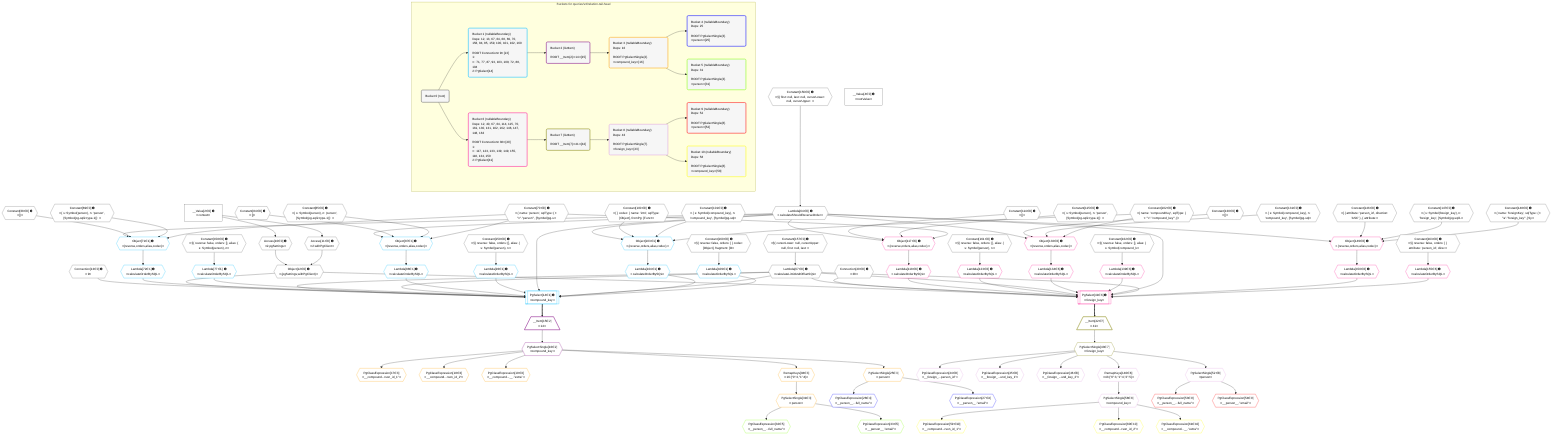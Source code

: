 %%{init: {'themeVariables': { 'fontSize': '12px'}}}%%
graph TD
    classDef path fill:#eee,stroke:#000,color:#000
    classDef plan fill:#fff,stroke-width:1px,color:#000
    classDef itemplan fill:#fff,stroke-width:2px,color:#000
    classDef unbatchedplan fill:#dff,stroke-width:1px,color:#000
    classDef sideeffectplan fill:#fcc,stroke-width:2px,color:#000
    classDef bucket fill:#f6f6f6,color:#000,stroke-width:2px,text-align:left


    %% plan dependencies
    Object12{{"Object[12∈0] ➊<br />ᐸ{pgSettings,withPgClient}ᐳ"}}:::plan
    Access10{{"Access[10∈0] ➊<br />ᐸ2.pgSettingsᐳ"}}:::plan
    Access11{{"Access[11∈0] ➊<br />ᐸ2.withPgClientᐳ"}}:::plan
    Access10 & Access11 --> Object12
    __Value2["__Value[2∈0] ➊<br />ᐸcontextᐳ"]:::plan
    __Value2 --> Access10
    __Value2 --> Access11
    Lambda64{{"Lambda[64∈0] ➊<br />ᐸcalculateShouldReverseOrderᐳ"}}:::plan
    Constant156{{"Constant[156∈0] ➊<br />ᐸ§{ first: null, last: null, cursorLower: null, cursorUpper: ᐳ"}}:::plan
    Constant156 --> Lambda64
    Lambda67{{"Lambda[67∈0] ➊<br />ᐸcalculateLimitAndOffsetSQLᐳ"}}:::plan
    Constant157{{"Constant[157∈0] ➊<br />ᐸ§{ cursorLower: null, cursorUpper: null, first: null, last: ᐳ"}}:::plan
    Constant157 --> Lambda67
    __Value4["__Value[4∈0] ➊<br />ᐸrootValueᐳ"]:::plan
    Connection13{{"Connection[13∈0] ➊<br />ᐸ9ᐳ"}}:::plan
    Connection40{{"Connection[40∈0] ➊<br />ᐸ38ᐳ"}}:::plan
    Constant68{{"Constant[68∈0] ➊<br />ᐸ[]ᐳ"}}:::plan
    Constant69{{"Constant[69∈0] ➊<br />ᐸ{ s: Symbol(person), n: 'person', [Symbol(pg-sql2-type-1)]: ᐳ"}}:::plan
    Constant70{{"Constant[70∈0] ➊<br />ᐸ{ name: 'person', sqlType: { t: '”c”.”person”', [Symbol(pg-sᐳ"}}:::plan
    Constant84{{"Constant[84∈0] ➊<br />ᐸ[]ᐳ"}}:::plan
    Constant85{{"Constant[85∈0] ➊<br />ᐸ{ s: Symbol(person), n: 'person', [Symbol(pg-sql2-type-1)]: ᐳ"}}:::plan
    Constant100{{"Constant[100∈0] ➊<br />ᐸ[ { codec: { name: 'int4', sqlType: [Object], fromPg: [Functᐳ"}}:::plan
    Constant101{{"Constant[101∈0] ➊<br />ᐸ{ s: Symbol(compound_key), n: 'compound_key', [Symbol(pg-sqlᐳ"}}:::plan
    Constant102{{"Constant[102∈0] ➊<br />ᐸ{ name: 'compoundKey', sqlType: { t: '”c”.”compound_key”', [ᐳ"}}:::plan
    Constant114{{"Constant[114∈0] ➊<br />ᐸ[]ᐳ"}}:::plan
    Constant115{{"Constant[115∈0] ➊<br />ᐸ{ s: Symbol(person), n: 'person', [Symbol(pg-sql2-type-1)]: ᐳ"}}:::plan
    Constant130{{"Constant[130∈0] ➊<br />ᐸ[]ᐳ"}}:::plan
    Constant131{{"Constant[131∈0] ➊<br />ᐸ{ s: Symbol(compound_key), n: 'compound_key', [Symbol(pg-sqlᐳ"}}:::plan
    Constant146{{"Constant[146∈0] ➊<br />ᐸ[ { attribute: 'person_id', direction: 'ASC' }, { attribute:ᐳ"}}:::plan
    Constant147{{"Constant[147∈0] ➊<br />ᐸ{ s: Symbol(foreign_key), n: 'foreign_key', [Symbol(pg-sql2-ᐳ"}}:::plan
    Constant148{{"Constant[148∈0] ➊<br />ᐸ{ name: 'foreignKey', sqlType: { t: '”a”.”foreign_key”', [Syᐳ"}}:::plan
    Constant158{{"Constant[158∈0] ➊<br />ᐸ§{ reverse: false, orders: [], alias: { s: Symbol(person), nᐳ"}}:::plan
    Constant159{{"Constant[159∈0] ➊<br />ᐸ§{ reverse: false, orders: [], alias: { s: Symbol(person), nᐳ"}}:::plan
    Constant160{{"Constant[160∈0] ➊<br />ᐸ§{ reverse: false, orders: [ { codec: [Object], fragment: [Oᐳ"}}:::plan
    Constant161{{"Constant[161∈0] ➊<br />ᐸ§{ reverse: false, orders: [], alias: { s: Symbol(person), nᐳ"}}:::plan
    Constant162{{"Constant[162∈0] ➊<br />ᐸ§{ reverse: false, orders: [], alias: { s: Symbol(compound_kᐳ"}}:::plan
    Constant163{{"Constant[163∈0] ➊<br />ᐸ§{ reverse: false, orders: [ { attribute: 'person_id', direcᐳ"}}:::plan
    PgSelect14[["PgSelect[14∈1] ➊<br />ᐸcompound_keyᐳ"]]:::plan
    Lambda72{{"Lambda[72∈1] ➊<br />ᐸcalculateOrderBySQLᐳ"}}:::plan
    Lambda77{{"Lambda[77∈1] ➊<br />ᐸcalculateOrderBySQLᐳ"}}:::plan
    Lambda88{{"Lambda[88∈1] ➊<br />ᐸcalculateOrderBySQLᐳ"}}:::plan
    Lambda93{{"Lambda[93∈1] ➊<br />ᐸcalculateOrderBySQLᐳ"}}:::plan
    Lambda104{{"Lambda[104∈1] ➊<br />ᐸcalculateOrderBySQLᐳ"}}:::plan
    Lambda109{{"Lambda[109∈1] ➊<br />ᐸcalculateOrderBySQLᐳ"}}:::plan
    Object12 & Connection13 & Lambda67 & Lambda72 & Lambda77 & Lambda67 & Lambda88 & Lambda93 & Lambda64 & Lambda67 & Lambda104 & Lambda109 --> PgSelect14
    Object71{{"Object[71∈1] ➊<br />ᐸ{reverse,orders,alias,codec}ᐳ"}}:::plan
    Lambda64 & Constant68 & Constant69 & Constant70 --> Object71
    Object87{{"Object[87∈1] ➊<br />ᐸ{reverse,orders,alias,codec}ᐳ"}}:::plan
    Lambda64 & Constant84 & Constant85 & Constant70 --> Object87
    Object103{{"Object[103∈1] ➊<br />ᐸ{reverse,orders,alias,codec}ᐳ"}}:::plan
    Lambda64 & Constant100 & Constant101 & Constant102 --> Object103
    Object71 --> Lambda72
    Constant158 --> Lambda77
    Object87 --> Lambda88
    Constant159 --> Lambda93
    Object103 --> Lambda104
    Constant160 --> Lambda109
    __Item15[/"__Item[15∈2]<br />ᐸ14ᐳ"\]:::itemplan
    PgSelect14 ==> __Item15
    PgSelectSingle16{{"PgSelectSingle[16∈2]<br />ᐸcompound_keyᐳ"}}:::plan
    __Item15 --> PgSelectSingle16
    PgClassExpression17{{"PgClassExpression[17∈3]<br />ᐸ__compound...rson_id_1”ᐳ"}}:::plan
    PgSelectSingle16 --> PgClassExpression17
    PgClassExpression18{{"PgClassExpression[18∈3]<br />ᐸ__compound...rson_id_2”ᐳ"}}:::plan
    PgSelectSingle16 --> PgClassExpression18
    PgClassExpression19{{"PgClassExpression[19∈3]<br />ᐸ__compound...__.”extra”ᐳ"}}:::plan
    PgSelectSingle16 --> PgClassExpression19
    PgSelectSingle25{{"PgSelectSingle[25∈3]<br />ᐸpersonᐳ"}}:::plan
    PgSelectSingle16 --> PgSelectSingle25
    PgSelectSingle31{{"PgSelectSingle[31∈3]<br />ᐸpersonᐳ"}}:::plan
    RemapKeys94{{"RemapKeys[94∈3]<br />ᐸ16:{”0”:3,”1”:4}ᐳ"}}:::plan
    RemapKeys94 --> PgSelectSingle31
    PgSelectSingle16 --> RemapKeys94
    PgClassExpression26{{"PgClassExpression[26∈4]<br />ᐸ__person__...full_name”ᐳ"}}:::plan
    PgSelectSingle25 --> PgClassExpression26
    PgClassExpression27{{"PgClassExpression[27∈4]<br />ᐸ__person__.”email”ᐳ"}}:::plan
    PgSelectSingle25 --> PgClassExpression27
    PgClassExpression32{{"PgClassExpression[32∈5]<br />ᐸ__person__...full_name”ᐳ"}}:::plan
    PgSelectSingle31 --> PgClassExpression32
    PgClassExpression33{{"PgClassExpression[33∈5]<br />ᐸ__person__.”email”ᐳ"}}:::plan
    PgSelectSingle31 --> PgClassExpression33
    PgSelect41[["PgSelect[41∈6] ➊<br />ᐸforeign_keyᐳ"]]:::plan
    Lambda118{{"Lambda[118∈6] ➊<br />ᐸcalculateOrderBySQLᐳ"}}:::plan
    Lambda123{{"Lambda[123∈6] ➊<br />ᐸcalculateOrderBySQLᐳ"}}:::plan
    Lambda134{{"Lambda[134∈6] ➊<br />ᐸcalculateOrderBySQLᐳ"}}:::plan
    Lambda139{{"Lambda[139∈6] ➊<br />ᐸcalculateOrderBySQLᐳ"}}:::plan
    Lambda150{{"Lambda[150∈6] ➊<br />ᐸcalculateOrderBySQLᐳ"}}:::plan
    Lambda155{{"Lambda[155∈6] ➊<br />ᐸcalculateOrderBySQLᐳ"}}:::plan
    Object12 & Connection40 & Lambda67 & Lambda118 & Lambda123 & Lambda67 & Lambda134 & Lambda139 & Lambda64 & Lambda67 & Lambda150 & Lambda155 --> PgSelect41
    Object117{{"Object[117∈6] ➊<br />ᐸ{reverse,orders,alias,codec}ᐳ"}}:::plan
    Lambda64 & Constant114 & Constant115 & Constant70 --> Object117
    Object133{{"Object[133∈6] ➊<br />ᐸ{reverse,orders,alias,codec}ᐳ"}}:::plan
    Lambda64 & Constant130 & Constant131 & Constant102 --> Object133
    Object149{{"Object[149∈6] ➊<br />ᐸ{reverse,orders,alias,codec}ᐳ"}}:::plan
    Lambda64 & Constant146 & Constant147 & Constant148 --> Object149
    Object117 --> Lambda118
    Constant161 --> Lambda123
    Object133 --> Lambda134
    Constant162 --> Lambda139
    Object149 --> Lambda150
    Constant163 --> Lambda155
    __Item42[/"__Item[42∈7]<br />ᐸ41ᐳ"\]:::itemplan
    PgSelect41 ==> __Item42
    PgSelectSingle43{{"PgSelectSingle[43∈7]<br />ᐸforeign_keyᐳ"}}:::plan
    __Item42 --> PgSelectSingle43
    PgClassExpression44{{"PgClassExpression[44∈8]<br />ᐸ__foreign_...person_id”ᐳ"}}:::plan
    PgSelectSingle43 --> PgClassExpression44
    PgClassExpression45{{"PgClassExpression[45∈8]<br />ᐸ__foreign_...und_key_1”ᐳ"}}:::plan
    PgSelectSingle43 --> PgClassExpression45
    PgClassExpression46{{"PgClassExpression[46∈8]<br />ᐸ__foreign_...und_key_2”ᐳ"}}:::plan
    PgSelectSingle43 --> PgClassExpression46
    PgSelectSingle52{{"PgSelectSingle[52∈8]<br />ᐸpersonᐳ"}}:::plan
    PgSelectSingle43 --> PgSelectSingle52
    PgSelectSingle58{{"PgSelectSingle[58∈8]<br />ᐸcompound_keyᐳ"}}:::plan
    RemapKeys140{{"RemapKeys[140∈8]<br />ᐸ43:{”0”:3,”1”:4,”2”:5}ᐳ"}}:::plan
    RemapKeys140 --> PgSelectSingle58
    PgSelectSingle43 --> RemapKeys140
    PgClassExpression53{{"PgClassExpression[53∈9]<br />ᐸ__person__...full_name”ᐳ"}}:::plan
    PgSelectSingle52 --> PgClassExpression53
    PgClassExpression54{{"PgClassExpression[54∈9]<br />ᐸ__person__.”email”ᐳ"}}:::plan
    PgSelectSingle52 --> PgClassExpression54
    PgClassExpression59{{"PgClassExpression[59∈10]<br />ᐸ__compound...rson_id_1”ᐳ"}}:::plan
    PgSelectSingle58 --> PgClassExpression59
    PgClassExpression60{{"PgClassExpression[60∈10]<br />ᐸ__compound...rson_id_2”ᐳ"}}:::plan
    PgSelectSingle58 --> PgClassExpression60
    PgClassExpression61{{"PgClassExpression[61∈10]<br />ᐸ__compound...__.”extra”ᐳ"}}:::plan
    PgSelectSingle58 --> PgClassExpression61

    %% define steps

    subgraph "Buckets for queries/v4/relation-tail-head"
    Bucket0("Bucket 0 (root)"):::bucket
    classDef bucket0 stroke:#696969
    class Bucket0,__Value2,__Value4,Access10,Access11,Object12,Connection13,Connection40,Lambda64,Lambda67,Constant68,Constant69,Constant70,Constant84,Constant85,Constant100,Constant101,Constant102,Constant114,Constant115,Constant130,Constant131,Constant146,Constant147,Constant148,Constant156,Constant157,Constant158,Constant159,Constant160,Constant161,Constant162,Constant163 bucket0
    Bucket1("Bucket 1 (nullableBoundary)<br />Deps: 12, 13, 67, 64, 68, 69, 70, 158, 84, 85, 159, 100, 101, 102, 160<br /><br />ROOT Connectionᐸ9ᐳ[13]<br />1: <br />ᐳ: 71, 77, 87, 93, 103, 109, 72, 88, 104<br />2: PgSelect[14]"):::bucket
    classDef bucket1 stroke:#00bfff
    class Bucket1,PgSelect14,Object71,Lambda72,Lambda77,Object87,Lambda88,Lambda93,Object103,Lambda104,Lambda109 bucket1
    Bucket2("Bucket 2 (listItem)<br /><br />ROOT __Item{2}ᐸ14ᐳ[15]"):::bucket
    classDef bucket2 stroke:#7f007f
    class Bucket2,__Item15,PgSelectSingle16 bucket2
    Bucket3("Bucket 3 (nullableBoundary)<br />Deps: 16<br /><br />ROOT PgSelectSingle{2}ᐸcompound_keyᐳ[16]"):::bucket
    classDef bucket3 stroke:#ffa500
    class Bucket3,PgClassExpression17,PgClassExpression18,PgClassExpression19,PgSelectSingle25,PgSelectSingle31,RemapKeys94 bucket3
    Bucket4("Bucket 4 (nullableBoundary)<br />Deps: 25<br /><br />ROOT PgSelectSingle{3}ᐸpersonᐳ[25]"):::bucket
    classDef bucket4 stroke:#0000ff
    class Bucket4,PgClassExpression26,PgClassExpression27 bucket4
    Bucket5("Bucket 5 (nullableBoundary)<br />Deps: 31<br /><br />ROOT PgSelectSingle{3}ᐸpersonᐳ[31]"):::bucket
    classDef bucket5 stroke:#7fff00
    class Bucket5,PgClassExpression32,PgClassExpression33 bucket5
    Bucket6("Bucket 6 (nullableBoundary)<br />Deps: 12, 40, 67, 64, 114, 115, 70, 161, 130, 131, 102, 162, 146, 147, 148, 163<br /><br />ROOT Connectionᐸ38ᐳ[40]<br />1: <br />ᐳ: 117, 123, 133, 139, 149, 155, 118, 134, 150<br />2: PgSelect[41]"):::bucket
    classDef bucket6 stroke:#ff1493
    class Bucket6,PgSelect41,Object117,Lambda118,Lambda123,Object133,Lambda134,Lambda139,Object149,Lambda150,Lambda155 bucket6
    Bucket7("Bucket 7 (listItem)<br /><br />ROOT __Item{7}ᐸ41ᐳ[42]"):::bucket
    classDef bucket7 stroke:#808000
    class Bucket7,__Item42,PgSelectSingle43 bucket7
    Bucket8("Bucket 8 (nullableBoundary)<br />Deps: 43<br /><br />ROOT PgSelectSingle{7}ᐸforeign_keyᐳ[43]"):::bucket
    classDef bucket8 stroke:#dda0dd
    class Bucket8,PgClassExpression44,PgClassExpression45,PgClassExpression46,PgSelectSingle52,PgSelectSingle58,RemapKeys140 bucket8
    Bucket9("Bucket 9 (nullableBoundary)<br />Deps: 52<br /><br />ROOT PgSelectSingle{8}ᐸpersonᐳ[52]"):::bucket
    classDef bucket9 stroke:#ff0000
    class Bucket9,PgClassExpression53,PgClassExpression54 bucket9
    Bucket10("Bucket 10 (nullableBoundary)<br />Deps: 58<br /><br />ROOT PgSelectSingle{8}ᐸcompound_keyᐳ[58]"):::bucket
    classDef bucket10 stroke:#ffff00
    class Bucket10,PgClassExpression59,PgClassExpression60,PgClassExpression61 bucket10
    Bucket0 --> Bucket1 & Bucket6
    Bucket1 --> Bucket2
    Bucket2 --> Bucket3
    Bucket3 --> Bucket4 & Bucket5
    Bucket6 --> Bucket7
    Bucket7 --> Bucket8
    Bucket8 --> Bucket9 & Bucket10
    end